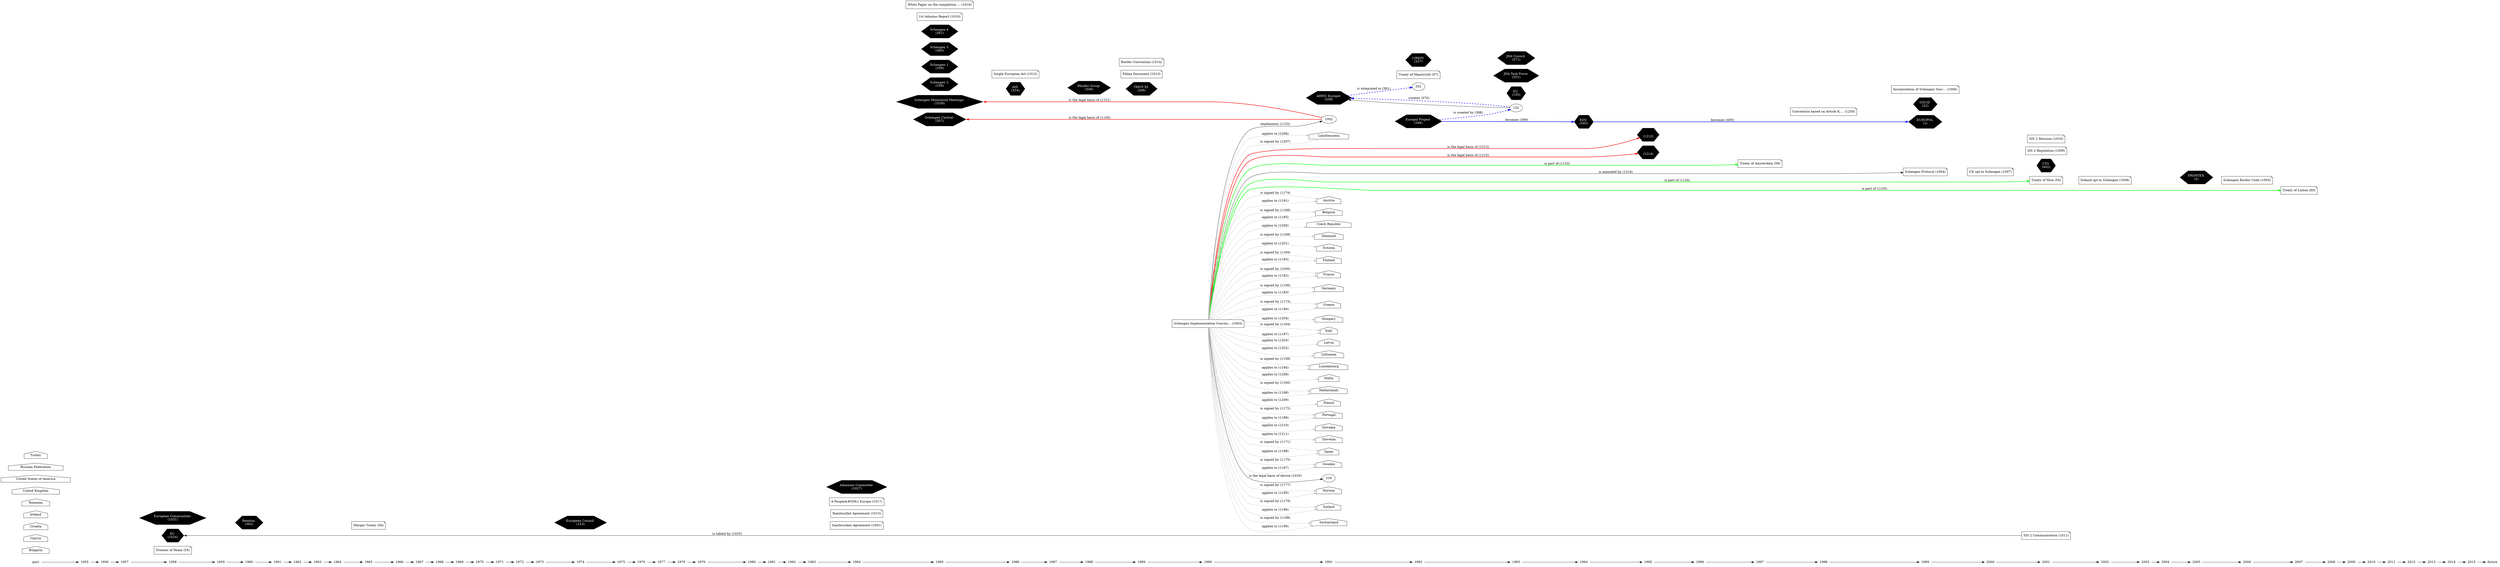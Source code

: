digraph source {
  graph [ rankdir = LR ];
subgraph y_1955 {
  graph [ rank = same ];
  "1955" [ shape = plaintext ];
}

subgraph y_1956 {
  graph [ rank = same ];
  "1956" [ shape = plaintext ];
}

subgraph y_1957 {
  graph [ rank = same ];
  "1957" [ shape = plaintext ];
}

subgraph y_1958 {
  graph [ rank = same ];
  "55" [ label = "Treaties of Rome", shape = note ];
  "1024";
  "1031";
  "1958" [ shape = plaintext ];
}

subgraph y_1959 {
  graph [ rank = same ];
  "1959" [ shape = plaintext ];
}

subgraph y_1960 {
  graph [ rank = same ];
  "362";
  "1960" [ shape = plaintext ];
}

subgraph y_1961 {
  graph [ rank = same ];
  "1961" [ shape = plaintext ];
}

subgraph y_1962 {
  graph [ rank = same ];
  "1962" [ shape = plaintext ];
}

subgraph y_1963 {
  graph [ rank = same ];
  "1963" [ shape = plaintext ];
}

subgraph y_1964 {
  graph [ rank = same ];
  "1964" [ shape = plaintext ];
}

subgraph y_1965 {
  graph [ rank = same ];
  "56" [ label = "Merger Treaty", shape = note ];
  "1965" [ shape = plaintext ];
}

subgraph y_1966 {
  graph [ rank = same ];
  "1966" [ shape = plaintext ];
}

subgraph y_1967 {
  graph [ rank = same ];
  "1967" [ shape = plaintext ];
}

subgraph y_1968 {
  graph [ rank = same ];
  "1968" [ shape = plaintext ];
}

subgraph y_1969 {
  graph [ rank = same ];
  "1969" [ shape = plaintext ];
}

subgraph y_1970 {
  graph [ rank = same ];
  "1970" [ shape = plaintext ];
}

subgraph y_1971 {
  graph [ rank = same ];
  "1971" [ shape = plaintext ];
}

subgraph y_1972 {
  graph [ rank = same ];
  "1972" [ shape = plaintext ];
}

subgraph y_1973 {
  graph [ rank = same ];
  "1973" [ shape = plaintext ];
}

subgraph y_1974 {
  graph [ rank = same ];
  "153";
  "1974" [ shape = plaintext ];
}

subgraph y_1975 {
  graph [ rank = same ];
  "1975" [ shape = plaintext ];
}

subgraph y_1976 {
  graph [ rank = same ];
  "1976" [ shape = plaintext ];
}

subgraph y_1977 {
  graph [ rank = same ];
  "1977" [ shape = plaintext ];
}

subgraph y_1978 {
  graph [ rank = same ];
  "1978" [ shape = plaintext ];
}

subgraph y_1979 {
  graph [ rank = same ];
  "1979" [ shape = plaintext ];
}

subgraph y_1980 {
  graph [ rank = same ];
  "1980" [ shape = plaintext ];
}

subgraph y_1981 {
  graph [ rank = same ];
  "1981" [ shape = plaintext ];
}

subgraph y_1982 {
  graph [ rank = same ];
  "1982" [ shape = plaintext ];
}

subgraph y_1983 {
  graph [ rank = same ];
  "1983" [ shape = plaintext ];
}

subgraph y_1984 {
  graph [ rank = same ];
  "1001" [ label = "Saarbrucken Agreement", shape = note ];
  "1015" [ label = "Rambouillet Agreement", shape = note ];
  "1017" [ label = "A People&amp;#039;s Europe", shape = note ];
  "1027";
  "1984" [ shape = plaintext ];
}

subgraph y_1985 {
  graph [ rank = same ];
  "357";
  "358";
  "359";
  "360";
  "361";
  "1016" [ label = "1st Adonino Report", shape = note ];
  "1018" [ label = "White Paper on the completion of the single market", shape = note ];
  "1039";
  "1985" [ shape = plaintext ];
}

subgraph y_1986 {
  graph [ rank = same ];
  "334";
  "1012" [ label = "Single European Act", shape = note ];
  "1986" [ shape = plaintext ];
}

subgraph y_1987 {
  graph [ rank = same ];
  "1987" [ shape = plaintext ];
}

subgraph y_1988 {
  graph [ rank = same ];
  "348";
  "1988" [ shape = plaintext ];
}

subgraph y_1989 {
  graph [ rank = same ];
  "206";
  "1013" [ label = "Palma Document", shape = note ];
  "1014" [ label = "Border Convention", shape = note ];
  "1989" [ shape = plaintext ];
}

subgraph y_1990 {
  graph [ rank = same ];
  "1003" [ label = "Schengen Implementation Convention", shape = note ];
  "1990" [ shape = plaintext ];
}

subgraph y_1991 {
  graph [ rank = same ];
  "208";
  "1991" [ shape = plaintext ];
}

subgraph y_1992 {
  graph [ rank = same ];
  "57" [ label = "Treaty of Maastricht", shape = note ];
  "337";
  "346";
  "1992" [ shape = plaintext ];
}

subgraph y_1993 {
  graph [ rank = same ];
  "155";
  "351";
  "371";
  "1993" [ shape = plaintext ];
}

subgraph y_1994 {
  graph [ rank = same ];
  "345";
  "1994" [ shape = plaintext ];
}

subgraph y_1995 {
  graph [ rank = same ];
  "1212";
  "1214";
  "1995" [ shape = plaintext ];
}

subgraph y_1996 {
  graph [ rank = same ];
  "1996" [ shape = plaintext ];
}

subgraph y_1997 {
  graph [ rank = same ];
  "58" [ label = "Treaty of Amsterdam", shape = note ];
  "1997" [ shape = plaintext ];
}

subgraph y_1998 {
  graph [ rank = same ];
  "1250" [ label = "Convention based on Article K.3 of the Treaty on European Union on the establishment of a European Police Office (Europol Convention)", shape = note ];
  "1998" [ shape = plaintext ];
}

subgraph y_1999 {
  graph [ rank = same ];
  "1";
  "22";
  "1004" [ label = "Schengen Protocol", shape = note ];
  "1006" [ label = "Incorporation of Schengen Secretariat", shape = note ];
  "1999" [ shape = plaintext ];
}

subgraph y_2000 {
  graph [ rank = same ];
  "1007" [ label = "UK opt-in Schengen", shape = note ];
  "2000" [ shape = plaintext ];
}

subgraph y_2001 {
  graph [ rank = same ];
  "59" [ label = "Treaty of Nice", shape = note ];
  "402";
  "1009" [ label = "SIS 2 Regulation", shape = note ];
  "1010" [ label = "SIS 2 Decision", shape = note ];
  "1011" [ label = "SIS 2 Communication", shape = note ];
  "2001" [ shape = plaintext ];
}

subgraph y_2002 {
  graph [ rank = same ];
  "1008" [ label = "Ireland opt-in Schengen", shape = note ];
  "2002" [ shape = plaintext ];
}

subgraph y_2003 {
  graph [ rank = same ];
  "2003" [ shape = plaintext ];
}

subgraph y_2004 {
  graph [ rank = same ];
  "2004" [ shape = plaintext ];
}

subgraph y_2005 {
  graph [ rank = same ];
  "2";
  "2005" [ shape = plaintext ];
}

subgraph y_2006 {
  graph [ rank = same ];
  "1005" [ label = "Schengen Border Code", shape = note ];
  "2006" [ shape = plaintext ];
}

subgraph y_2007 {
  graph [ rank = same ];
  "60" [ label = "Treaty of Lisbon", shape = note ];
  "2007" [ shape = plaintext ];
}

subgraph y_2008 {
  graph [ rank = same ];
  "2008" [ shape = plaintext ];
}

subgraph y_2009 {
  graph [ rank = same ];
  "2009" [ shape = plaintext ];
}

subgraph y_2010 {
  graph [ rank = same ];
  "2010" [ shape = plaintext ];
}

subgraph y_2011 {
  graph [ rank = same ];
  "2011" [ shape = plaintext ];
}

subgraph y_2012 {
  graph [ rank = same ];
  "2012" [ shape = plaintext ];
}

subgraph y_2013 {
  graph [ rank = same ];
  "2013" [ shape = plaintext ];
}

subgraph y_2014 {
  graph [ rank = same ];
  "2014" [ shape = plaintext ];
}

subgraph y_2015 {
  graph [ rank = same ];
  "2015" [ shape = plaintext ];
}

  "1" [ color = "white", shape = hexagon, style = "filled", fillcolor = "black", fontcolor = "white", label = "EUROPOL 
(1)" ];
  "2" [ color = "white", shape = hexagon, style = "filled", fillcolor = "black", fontcolor = "white", label = "FRONTEX 
(2)" ];
  "22" [ color = "white", shape = hexagon, style = "filled", fillcolor = "black", fontcolor = "white", label = "GSC/D 
(22)" ];
  "24" [ shape = house, label = "Austria" ];
  "25" [ shape = house, label = "Belgium" ];
  "26" [ shape = house, label = "Bulgaria" ];
  "27" [ shape = house, label = "Cyprus" ];
  "28" [ shape = house, label = "Croatia" ];
  "29" [ shape = house, label = "Czech Republic" ];
  "30" [ shape = house, label = "Denmark" ];
  "31" [ shape = house, label = "Estonia" ];
  "32" [ shape = house, label = "Finland" ];
  "33" [ shape = house, label = "France" ];
  "34" [ shape = house, label = "Germany" ];
  "35" [ shape = house, label = "Greece" ];
  "36" [ shape = house, label = "Hungary" ];
  "37" [ shape = house, label = "Ireland" ];
  "38" [ shape = house, label = "Italy" ];
  "39" [ shape = house, label = "Latvia" ];
  "40" [ shape = house, label = "Lithuania" ];
  "41" [ shape = house, label = "Luxembourg" ];
  "42" [ shape = house, label = "Malta" ];
  "43" [ shape = house, label = "Netherlands" ];
  "44" [ shape = house, label = "Poland" ];
  "45" [ shape = house, label = "Portugal" ];
  "46" [ shape = house, label = "Romania" ];
  "47" [ shape = house, label = "Slovakia" ];
  "48" [ shape = house, label = "Slovenia" ];
  "49" [ shape = house, label = "Spain" ];
  "50" [ shape = house, label = "Sweden" ];
  "51" [ shape = house, label = "United Kingdom" ];
  "52" [ shape = house, label = "United States of America" ];
  "53" [ shape = house, label = "Russian Federation" ];
  "54" [ shape = house, label = "Turkey" ];
  "55" [ shape = note, label = "Treaties of Rome (55)" ];
  "56" [ shape = note, label = "Merger Treaty (56)" ];
  "57" [ shape = note, label = "Treaty of Maastricht (57)" ];
  "58" [ shape = note, label = "Treaty of Amsterdam (58)" ];
  "59" [ shape = note, label = "Treaty of Nice (59)" ];
  "60" [ shape = note, label = "Treaty of Lisbon (60)" ];
  "152";
  "153" [ color = "white", shape = hexagon, style = "filled", fillcolor = "black", fontcolor = "white", label = "European Council 
(153)" ];
  "155" [ color = "white", shape = hexagon, style = "filled", fillcolor = "black", fontcolor = "white", label = "EU 
(155)" ];
  "206" [ color = "white", shape = hexagon, style = "filled", fillcolor = "black", fontcolor = "white", label = "TREVI 92 
(206)" ];
  "208" [ color = "white", shape = hexagon, style = "filled", fillcolor = "black", fontcolor = "white", label = "AHWG Europol 
(208)" ];
  "216";
  "334" [ color = "white", shape = hexagon, style = "filled", fillcolor = "black", fontcolor = "white", label = "AHI 
(334)" ];
  "337" [ color = "white", shape = hexagon, style = "filled", fillcolor = "black", fontcolor = "white", label = "CIREFI 
(337)" ];
  "345" [ color = "white", shape = hexagon, style = "filled", fillcolor = "black", fontcolor = "white", label = "EDU 
(345)" ];
  "346" [ color = "white", shape = hexagon, style = "filled", fillcolor = "black", fontcolor = "white", label = "Europol Project 
(346)" ];
  "348" [ color = "white", shape = hexagon, style = "filled", fillcolor = "black", fontcolor = "white", label = "Rhodes Group 
(348)" ];
  "351" [ color = "white", shape = hexagon, style = "filled", fillcolor = "black", fontcolor = "white", label = "JHA Task Force 
(351)" ];
  "352";
  "357" [ color = "white", shape = hexagon, style = "filled", fillcolor = "black", fontcolor = "white", label = "Schengen Central 
(357)" ];
  "358" [ color = "white", shape = hexagon, style = "filled", fillcolor = "black", fontcolor = "white", label = "Schengen 2 
(358)" ];
  "359" [ color = "white", shape = hexagon, style = "filled", fillcolor = "black", fontcolor = "white", label = "Schengen 1 
(359)" ];
  "360" [ color = "white", shape = hexagon, style = "filled", fillcolor = "black", fontcolor = "white", label = "Schengen 3 
(360)" ];
  "361" [ color = "white", shape = hexagon, style = "filled", fillcolor = "black", fontcolor = "white", label = "Schengen 4 
(361)" ];
  "362" [ color = "white", shape = hexagon, style = "filled", fillcolor = "black", fontcolor = "white", label = "Benelux 
(362)" ];
  "371" [ color = "white", shape = hexagon, style = "filled", fillcolor = "black", fontcolor = "white", label = "JHA Council 
(371)" ];
  "402" [ color = "white", shape = hexagon, style = "filled", fillcolor = "black", fontcolor = "white", label = "CTG 
(402)" ];
  "1001" [ shape = note, label = "Saarbrucken Agreement (1001)" ];
  "1002";
  "1003" [ shape = note, label = "Schengen Implementation Conven… (1003)" ];
  "1004" [ shape = note, label = "Schengen Protocol (1004)" ];
  "1005" [ shape = note, label = "Schengen Border Code (1005)" ];
  "1006" [ shape = note, label = "Incorporation of Schengen Secr… (1006)" ];
  "1007" [ shape = note, label = "UK opt-in Schengen (1007)" ];
  "1008" [ shape = note, label = "Ireland opt-in Schengen (1008)" ];
  "1009" [ shape = note, label = "SIS 2 Regulation (1009)" ];
  "1010" [ shape = note, label = "SIS 2 Decision (1010)" ];
  "1011" [ shape = note, label = "SIS 2 Communication (1011)" ];
  "1012" [ shape = note, label = "Single European Act (1012)" ];
  "1013" [ shape = note, label = "Palma Document (1013)" ];
  "1014" [ shape = note, label = "Border Convention (1014)" ];
  "1015" [ shape = note, label = "Rambouillet Agreement (1015)" ];
  "1016" [ shape = note, label = "1st Adonino Report (1016)" ];
  "1017" [ shape = note, label = "A People&amp;#039;s Europe (1017)" ];
  "1018" [ shape = note, label = "White Paper on the completion … (1018)" ];
  "1024" [ color = "white", shape = hexagon, style = "filled", fillcolor = "black", fontcolor = "white", label = "EC 
(1024)" ];
  "1027" [ color = "white", shape = hexagon, style = "filled", fillcolor = "black", fontcolor = "white", label = "Adonnino Committee 
(1027)" ];
  "1031" [ color = "white", shape = hexagon, style = "filled", fillcolor = "black", fontcolor = "white", label = "European Communities 
(1031)" ];
  "1039" [ color = "white", shape = hexagon, style = "filled", fillcolor = "black", fontcolor = "white", label = "Schengen Ministerial Meetings 
(1039)" ];
  "1176" [ shape = house, label = "Norway" ];
  "1178" [ shape = house, label = "Iceland" ];
  "1180" [ shape = house, label = "Switzerland" ];
  "1205" [ shape = house, label = "Liechtenstein" ];
  "1212" [ color = "white", shape = hexagon, style = "filled", fillcolor = "black", fontcolor = "white", label = " 
(1212)" ];
  "1214" [ color = "white", shape = hexagon, style = "filled", fillcolor = "black", fontcolor = "white", label = " 
(1214)" ];
  "1250" [ shape = note, label = "Convention based on Article K.… (1250)" ];
  "1954" [ label = "past", shape = plaintext ];
  "1955";
  "1956";
  "1957";
  "1958";
  "1959";
  "1960";
  "1961";
  "1962";
  "1963";
  "1964";
  "1965";
  "1966";
  "1967";
  "1968";
  "1969";
  "1970";
  "1971";
  "1972";
  "1973";
  "1974";
  "1975";
  "1976";
  "1977";
  "1978";
  "1979";
  "1980";
  "1981";
  "1982";
  "1983";
  "1984";
  "1985";
  "1986";
  "1987";
  "1988";
  "1989";
  "1990";
  "1991";
  "1992";
  "1993";
  "1994";
  "1995";
  "1996";
  "1997";
  "1998";
  "1999";
  "2000";
  "2001";
  "2002";
  "2003";
  "2004";
  "2005";
  "2006";
  "2007";
  "2008";
  "2009";
  "2010";
  "2011";
  "2012";
  "2013";
  "2014";
  "2015";
  "2016" [ label = "future", shape = plaintext ];
  "1954" -> "1955";
  "1955" -> "1956";
  "1956" -> "1957";
  "1957" -> "1958";
  "1958" -> "1959";
  "1959" -> "1960";
  "1960" -> "1961";
  "1961" -> "1962";
  "1962" -> "1963";
  "1963" -> "1964";
  "1964" -> "1965";
  "1965" -> "1966";
  "1966" -> "1967";
  "1967" -> "1968";
  "1968" -> "1969";
  "1969" -> "1970";
  "1970" -> "1971";
  "1971" -> "1972";
  "1972" -> "1973";
  "1973" -> "1974";
  "1974" -> "1975";
  "1975" -> "1976";
  "1976" -> "1977";
  "1977" -> "1978";
  "1978" -> "1979";
  "1979" -> "1980";
  "1980" -> "1981";
  "1981" -> "1982";
  "1982" -> "1983";
  "1983" -> "1984";
  "1984" -> "1985";
  "1985" -> "1986";
  "1986" -> "1987";
  "1987" -> "1988";
  "1988" -> "1989";
  "1989" -> "1990";
  "1990" -> "1991";
  "1991" -> "1992";
  "1992" -> "1993";
  "1993" -> "1994";
  "1994" -> "1995";
  "1995" -> "1996";
  "1996" -> "1997";
  "1997" -> "1998";
  "1998" -> "1999";
  "1999" -> "2000";
  "2000" -> "2001";
  "2001" -> "2002";
  "2002" -> "2003";
  "2003" -> "2004";
  "2004" -> "2005";
  "2005" -> "2006";
  "2006" -> "2007";
  "2007" -> "2008";
  "2008" -> "2009";
  "2009" -> "2010";
  "2010" -> "2011";
  "2011" -> "2012";
  "2012" -> "2013";
  "2013" -> "2014";
  "2014" -> "2015";
  "2015" -> "2016";
  "208" -> "352" [ penwidth = 2, style = "dashed", color = "blue", label = " is integrated in (381)" ];
  "1002" -> "357" [ penwidth = 2, color = "red", label = " is the legal basis of (1150)" ];
  "1002" -> "1039" [ penwidth = 2, color = "red", label = " is the legal basis of (1151)" ];
  "1011" -> "1024" [ label = " is tabled by (1025)" ];
  "1003" -> "24" [ color = "grey", label = " applies to (1191)" ];
  "1003" -> "25" [ color = "grey", label = " applies to (1185)" ];
  "1003" -> "29" [ color = "grey", label = " applies to (1200)" ];
  "1003" -> "31" [ color = "grey", label = " applies to (1201)" ];
  "1003" -> "32" [ color = "grey", label = " applies to (1193)" ];
  "1003" -> "33" [ color = "grey", label = " applies to (1182)" ];
  "1003" -> "34" [ color = "grey", label = " applies to (1183)" ];
  "1003" -> "35" [ color = "grey", label = " applies to (1190)" ];
  "1003" -> "36" [ color = "grey", label = " applies to (1204)" ];
  "1003" -> "1178" [ color = "grey", label = " applies to (1196)" ];
  "1003" -> "38" [ color = "grey", label = " applies to (1187)" ];
  "1003" -> "39" [ color = "grey", label = " applies to (1203)" ];
  "1003" -> "1205" [ color = "grey", label = " applies to (1206)" ];
  "1003" -> "40" [ color = "grey", label = " applies to (1202)" ];
  "1003" -> "41" [ color = "grey", label = " applies to (1184)" ];
  "1003" -> "42" [ color = "grey", label = " applies to (1208)" ];
  "1003" -> "43" [ color = "grey", label = " applies to (1186)" ];
  "1003" -> "1176" [ color = "grey", label = " applies to (1195)" ];
  "1003" -> "44" [ color = "grey", label = " applies to (1209)" ];
  "1003" -> "45" [ color = "grey", label = " applies to (1189)" ];
  "1003" -> "47" [ color = "grey", label = " applies to (1210)" ];
  "1003" -> "48" [ color = "grey", label = " applies to (1211)" ];
  "1003" -> "49" [ color = "grey", label = " applies to (1188)" ];
  "1003" -> "50" [ color = "grey", label = " applies to (1197)" ];
  "1003" -> "1180" [ color = "grey", label = " applies to (1199)" ];
  "1003" -> "1002" [ label = " implements (1152)" ];
  "1003" -> "1004" [ label = " is amended by (1216)" ];
  "1003" -> "58" [ style = "bold", color = "green", label = " is part of (1153)" ];
  "1003" -> "60" [ style = "bold", color = "green", label = " is part of (1155)" ];
  "1003" -> "59" [ style = "bold", color = "green", label = " is part of (1154)" ];
  "1003" -> "24" [ color = "grey", label = " is signed by (1174)" ];
  "1003" -> "25" [ color = "grey", label = " is signed by (1168)" ];
  "1003" -> "30" [ color = "grey", label = " is signed by (1169)" ];
  "1003" -> "32" [ color = "grey", label = " is signed by (1194)" ];
  "1003" -> "33" [ color = "grey", label = " is signed by (1036)" ];
  "1003" -> "34" [ color = "grey", label = " is signed by (1156)" ];
  "1003" -> "35" [ color = "grey", label = " is signed by (1173)" ];
  "1003" -> "1178" [ color = "grey", label = " is signed by (1179)" ];
  "1003" -> "38" [ color = "grey", label = " is signed by (1164)" ];
  "1003" -> "1205" [ color = "grey", label = " is signed by (1207)" ];
  "1003" -> "41" [ color = "grey", label = " is signed by (1158)" ];
  "1003" -> "43" [ color = "grey", label = " is signed by (1160)" ];
  "1003" -> "1176" [ color = "grey", label = " is signed by (1177)" ];
  "1003" -> "45" [ color = "grey", label = " is signed by (1172)" ];
  "1003" -> "49" [ color = "grey", label = " is signed by (1171)" ];
  "1003" -> "50" [ color = "grey", label = " is signed by (1175)" ];
  "1003" -> "1180" [ color = "grey", label = " is signed by (1198)" ];
  "1003" -> "216" [ label = " is the legal basis of device (1033)" ];
  "1003" -> "1212" [ penwidth = 2, color = "red", label = " is the legal basis of (1213)" ];
  "1003" -> "1214" [ penwidth = 2, color = "red", label = " is the legal basis of (1215)" ];
  "345" -> "1" [ penwidth = 2, color = "blue", style = "solid", label = " becomes (400)" ];
  "346" -> "152" [ penwidth = 2, color = "blue", style = "dashed", label = " is created by (398)" ];
  "346" -> "345" [ penwidth = 2, color = "blue", style = "solid", label = " becomes (399)" ];
  "152" -> "208" [ penwidth = 2, color = "blue", style = "dashed", label = " creates (370)" ];
  "152" -> "208";
}
